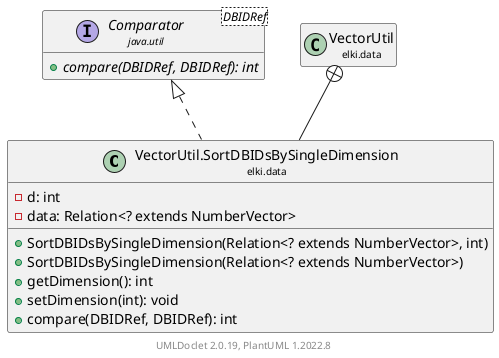 @startuml
    remove .*\.(Instance|Par|Parameterizer|Factory)$
    set namespaceSeparator none
    hide empty fields
    hide empty methods

    class "<size:14>VectorUtil.SortDBIDsBySingleDimension\n<size:10>elki.data" as elki.data.VectorUtil.SortDBIDsBySingleDimension [[VectorUtil.SortDBIDsBySingleDimension.html]] {
        -d: int
        -data: Relation<? extends NumberVector>
        +SortDBIDsBySingleDimension(Relation<? extends NumberVector>, int)
        +SortDBIDsBySingleDimension(Relation<? extends NumberVector>)
        +getDimension(): int
        +setDimension(int): void
        +compare(DBIDRef, DBIDRef): int
    }

    interface "<size:14>Comparator\n<size:10>java.util" as java.util.Comparator<DBIDRef> {
        {abstract} +compare(DBIDRef, DBIDRef): int
    }
    class "<size:14>VectorUtil\n<size:10>elki.data" as elki.data.VectorUtil [[VectorUtil.html]]

    java.util.Comparator <|.. elki.data.VectorUtil.SortDBIDsBySingleDimension
    elki.data.VectorUtil +-- elki.data.VectorUtil.SortDBIDsBySingleDimension

    center footer UMLDoclet 2.0.19, PlantUML 1.2022.8
@enduml
